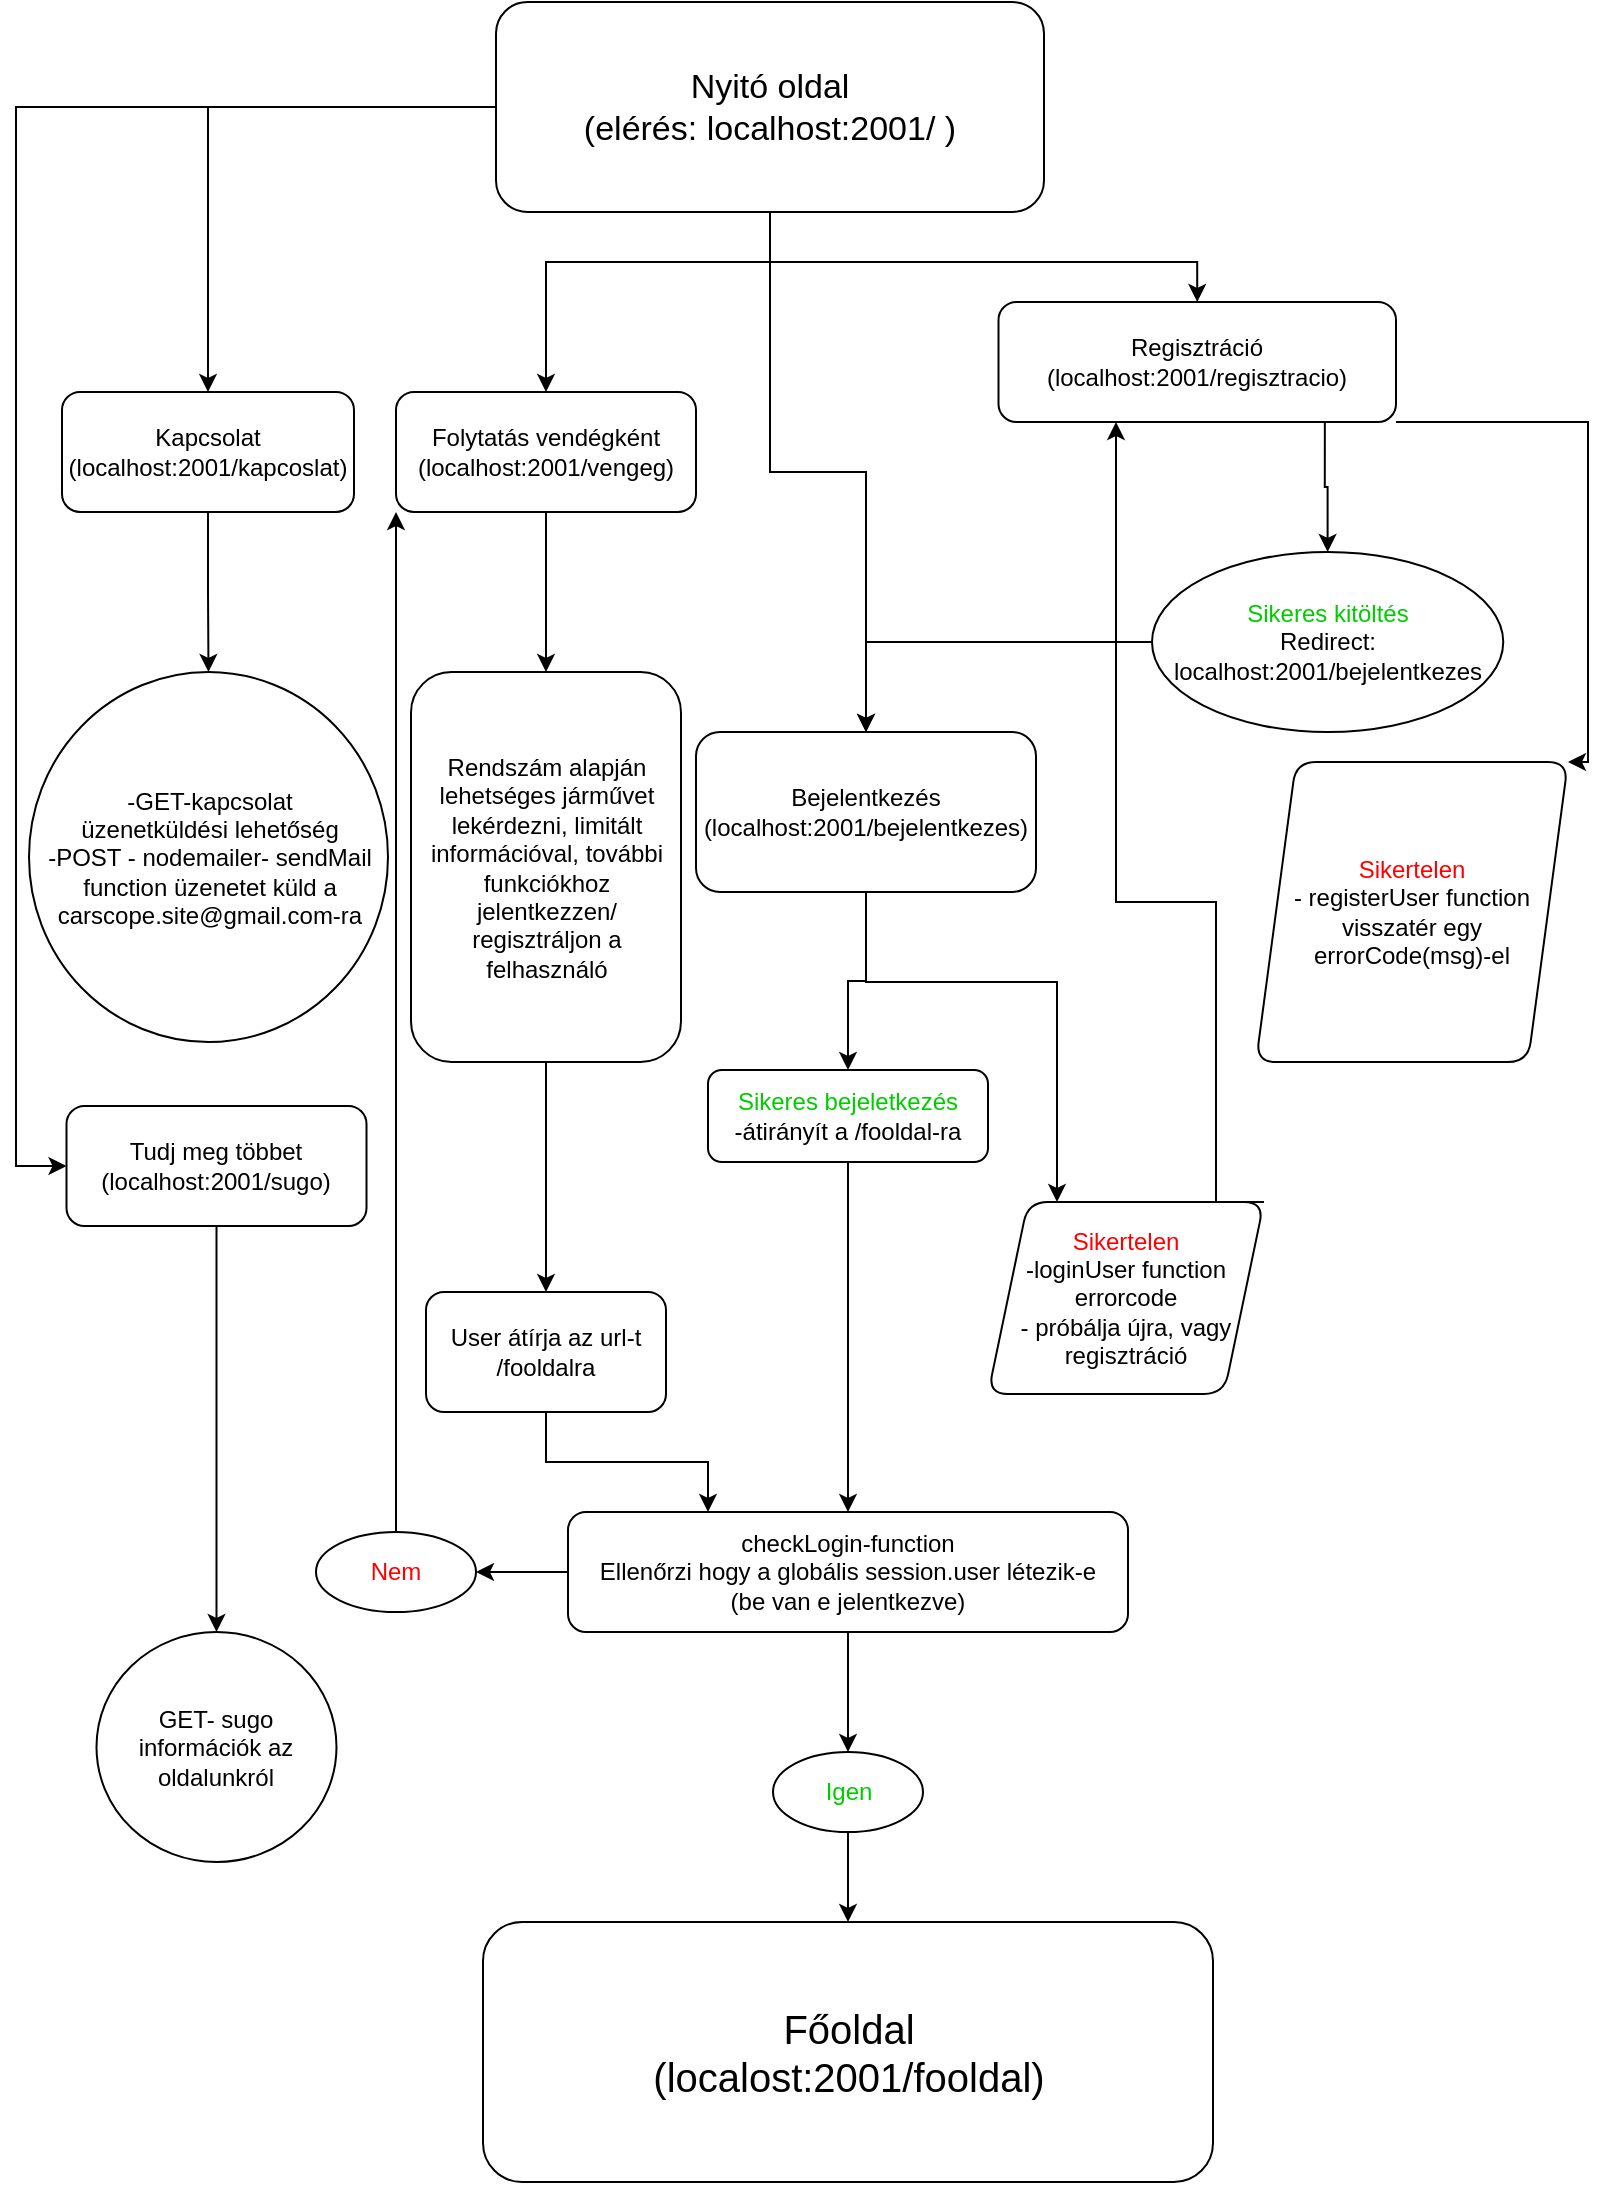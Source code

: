 <mxfile version="17.2.4" type="device"><diagram id="YvRU7J22Ib_CGNg3H0rv" name="Page-1"><mxGraphModel dx="2064" dy="690" grid="1" gridSize="10" guides="1" tooltips="1" connect="1" arrows="1" fold="1" page="1" pageScale="1" pageWidth="827" pageHeight="1169" math="0" shadow="0"><root><mxCell id="0"/><mxCell id="1" parent="0"/><mxCell id="DyRhibMBQGO0qN4ikF7b-3" value="" style="edgeStyle=orthogonalEdgeStyle;rounded=0;orthogonalLoop=1;jettySize=auto;html=1;" parent="1" source="DyRhibMBQGO0qN4ikF7b-1" target="DyRhibMBQGO0qN4ikF7b-2" edge="1"><mxGeometry relative="1" as="geometry"><Array as="points"><mxPoint x="-330" y="73"/></Array></mxGeometry></mxCell><mxCell id="DyRhibMBQGO0qN4ikF7b-5" value="" style="edgeStyle=orthogonalEdgeStyle;rounded=0;orthogonalLoop=1;jettySize=auto;html=1;" parent="1" source="DyRhibMBQGO0qN4ikF7b-1" target="DyRhibMBQGO0qN4ikF7b-4" edge="1"><mxGeometry relative="1" as="geometry"/></mxCell><mxCell id="DyRhibMBQGO0qN4ikF7b-12" value="" style="edgeStyle=orthogonalEdgeStyle;rounded=0;orthogonalLoop=1;jettySize=auto;html=1;" parent="1" source="DyRhibMBQGO0qN4ikF7b-1" target="DyRhibMBQGO0qN4ikF7b-11" edge="1"><mxGeometry relative="1" as="geometry"/></mxCell><mxCell id="DyRhibMBQGO0qN4ikF7b-14" style="edgeStyle=orthogonalEdgeStyle;rounded=0;orthogonalLoop=1;jettySize=auto;html=1;entryX=0.5;entryY=0;entryDx=0;entryDy=0;" parent="1" source="DyRhibMBQGO0qN4ikF7b-1" target="DyRhibMBQGO0qN4ikF7b-13" edge="1"><mxGeometry relative="1" as="geometry"><Array as="points"><mxPoint x="47" y="150"/><mxPoint x="261" y="150"/></Array></mxGeometry></mxCell><mxCell id="LrvbVWTqdYPYK3BJXQVI-4" value="" style="edgeStyle=orthogonalEdgeStyle;rounded=0;orthogonalLoop=1;jettySize=auto;html=1;" parent="1" source="DyRhibMBQGO0qN4ikF7b-1" target="LrvbVWTqdYPYK3BJXQVI-3" edge="1"><mxGeometry relative="1" as="geometry"><Array as="points"><mxPoint x="47" y="150"/><mxPoint x="-65" y="150"/></Array></mxGeometry></mxCell><mxCell id="DyRhibMBQGO0qN4ikF7b-1" value="&lt;font style=&quot;font-size: 17px&quot;&gt;Nyitó oldal&lt;br&gt;(elérés: localhost:2001/ )&lt;/font&gt;" style="rounded=1;whiteSpace=wrap;html=1;" parent="1" vertex="1"><mxGeometry x="-90" y="20" width="274" height="105" as="geometry"/></mxCell><mxCell id="DyRhibMBQGO0qN4ikF7b-7" value="" style="edgeStyle=orthogonalEdgeStyle;rounded=0;orthogonalLoop=1;jettySize=auto;html=1;" parent="1" source="DyRhibMBQGO0qN4ikF7b-2" target="DyRhibMBQGO0qN4ikF7b-6" edge="1"><mxGeometry relative="1" as="geometry"/></mxCell><mxCell id="DyRhibMBQGO0qN4ikF7b-2" value="Tudj meg többet&lt;br&gt;(localhost:2001/sugo)" style="whiteSpace=wrap;html=1;rounded=1;" parent="1" vertex="1"><mxGeometry x="-304.75" y="572" width="150" height="60" as="geometry"/></mxCell><mxCell id="DyRhibMBQGO0qN4ikF7b-9" value="" style="edgeStyle=orthogonalEdgeStyle;rounded=0;orthogonalLoop=1;jettySize=auto;html=1;" parent="1" source="DyRhibMBQGO0qN4ikF7b-4" target="DyRhibMBQGO0qN4ikF7b-8" edge="1"><mxGeometry relative="1" as="geometry"/></mxCell><mxCell id="DyRhibMBQGO0qN4ikF7b-4" value="Kapcsolat&lt;br&gt;(localhost:2001/kapcoslat)" style="whiteSpace=wrap;html=1;rounded=1;" parent="1" vertex="1"><mxGeometry x="-307" y="215" width="146" height="60" as="geometry"/></mxCell><mxCell id="DyRhibMBQGO0qN4ikF7b-6" value="GET- sugo&lt;br&gt;információk az oldalunkról" style="ellipse;whiteSpace=wrap;html=1;rounded=1;" parent="1" vertex="1"><mxGeometry x="-289.75" y="835" width="120" height="115" as="geometry"/></mxCell><mxCell id="DyRhibMBQGO0qN4ikF7b-8" value="-GET-kapcsolat&lt;br&gt;üzenetküldési lehetőség&lt;br&gt;-POST - nodemailer- sendMail function üzenetet küld a carscope.site@gmail.com-ra" style="ellipse;whiteSpace=wrap;html=1;rounded=1;" parent="1" vertex="1"><mxGeometry x="-323.5" y="355" width="179.5" height="185" as="geometry"/></mxCell><mxCell id="DyRhibMBQGO0qN4ikF7b-18" value="" style="edgeStyle=orthogonalEdgeStyle;rounded=0;orthogonalLoop=1;jettySize=auto;html=1;entryX=0.25;entryY=0;entryDx=0;entryDy=0;" parent="1" source="DyRhibMBQGO0qN4ikF7b-11" target="DyRhibMBQGO0qN4ikF7b-17" edge="1"><mxGeometry relative="1" as="geometry"><Array as="points"><mxPoint x="95" y="510"/><mxPoint x="191" y="510"/></Array></mxGeometry></mxCell><mxCell id="OdHHifBQiDSsUHuixPMB-3" style="edgeStyle=orthogonalEdgeStyle;rounded=0;orthogonalLoop=1;jettySize=auto;html=1;exitX=0.5;exitY=1;exitDx=0;exitDy=0;entryX=0.5;entryY=0;entryDx=0;entryDy=0;" parent="1" source="DyRhibMBQGO0qN4ikF7b-11" target="I_3d1M7UOcHfBAq7iM_r-3" edge="1"><mxGeometry relative="1" as="geometry"/></mxCell><mxCell id="DyRhibMBQGO0qN4ikF7b-11" value="Bejelentkezés&lt;br&gt;(localhost:2001/bejelentkezes)" style="whiteSpace=wrap;html=1;rounded=1;" parent="1" vertex="1"><mxGeometry x="10" y="385" width="170" height="80" as="geometry"/></mxCell><mxCell id="DyRhibMBQGO0qN4ikF7b-22" value="" style="edgeStyle=orthogonalEdgeStyle;rounded=0;orthogonalLoop=1;jettySize=auto;html=1;exitX=0.821;exitY=1.009;exitDx=0;exitDy=0;exitPerimeter=0;" parent="1" source="DyRhibMBQGO0qN4ikF7b-13" target="DyRhibMBQGO0qN4ikF7b-21" edge="1"><mxGeometry relative="1" as="geometry"/></mxCell><mxCell id="OdHHifBQiDSsUHuixPMB-2" style="edgeStyle=orthogonalEdgeStyle;rounded=0;orthogonalLoop=1;jettySize=auto;html=1;exitX=1;exitY=1;exitDx=0;exitDy=0;entryX=1;entryY=0;entryDx=0;entryDy=0;" parent="1" source="DyRhibMBQGO0qN4ikF7b-13" target="I_3d1M7UOcHfBAq7iM_r-5" edge="1"><mxGeometry relative="1" as="geometry"><Array as="points"><mxPoint x="456" y="230"/></Array></mxGeometry></mxCell><mxCell id="DyRhibMBQGO0qN4ikF7b-13" value="Regisztráció&lt;br&gt;(localhost:2001/regisztracio)" style="whiteSpace=wrap;html=1;rounded=1;" parent="1" vertex="1"><mxGeometry x="161.25" y="170" width="198.75" height="60" as="geometry"/></mxCell><mxCell id="LrvbVWTqdYPYK3BJXQVI-1" style="edgeStyle=orthogonalEdgeStyle;rounded=0;orthogonalLoop=1;jettySize=auto;html=1;exitX=1;exitY=0;exitDx=0;exitDy=0;" parent="1" source="DyRhibMBQGO0qN4ikF7b-17" target="DyRhibMBQGO0qN4ikF7b-13" edge="1"><mxGeometry relative="1" as="geometry"><Array as="points"><mxPoint x="270" y="620"/><mxPoint x="270" y="470"/><mxPoint x="220" y="470"/></Array></mxGeometry></mxCell><mxCell id="DyRhibMBQGO0qN4ikF7b-17" value="&lt;font color=&quot;#ff0000&quot;&gt;Sikertelen&lt;/font&gt;&lt;br&gt;-loginUser function&lt;br&gt;errorcode &lt;br&gt;- próbálja újra, vagy regisztráció" style="shape=parallelogram;perimeter=parallelogramPerimeter;whiteSpace=wrap;html=1;fixedSize=1;rounded=1;" parent="1" vertex="1"><mxGeometry x="156" y="620" width="138" height="96" as="geometry"/></mxCell><mxCell id="LrvbVWTqdYPYK3BJXQVI-13" value="" style="edgeStyle=orthogonalEdgeStyle;rounded=0;orthogonalLoop=1;jettySize=auto;html=1;" parent="1" source="DyRhibMBQGO0qN4ikF7b-19" target="LrvbVWTqdYPYK3BJXQVI-12" edge="1"><mxGeometry relative="1" as="geometry"/></mxCell><mxCell id="LrvbVWTqdYPYK3BJXQVI-16" value="" style="edgeStyle=orthogonalEdgeStyle;rounded=0;orthogonalLoop=1;jettySize=auto;html=1;" parent="1" source="DyRhibMBQGO0qN4ikF7b-19" target="LrvbVWTqdYPYK3BJXQVI-15" edge="1"><mxGeometry relative="1" as="geometry"/></mxCell><mxCell id="DyRhibMBQGO0qN4ikF7b-19" value="checkLogin-function&lt;br&gt;Ellenőrzi hogy a globális session.user létezik-e&lt;br&gt;(be van e jelentkezve)" style="rounded=1;whiteSpace=wrap;html=1;" parent="1" vertex="1"><mxGeometry x="-54" y="775" width="280" height="60" as="geometry"/></mxCell><mxCell id="I_3d1M7UOcHfBAq7iM_r-1" style="edgeStyle=orthogonalEdgeStyle;rounded=0;orthogonalLoop=1;jettySize=auto;html=1;entryX=0.5;entryY=0;entryDx=0;entryDy=0;" parent="1" source="DyRhibMBQGO0qN4ikF7b-21" target="DyRhibMBQGO0qN4ikF7b-11" edge="1"><mxGeometry relative="1" as="geometry"/></mxCell><mxCell id="DyRhibMBQGO0qN4ikF7b-21" value="&lt;font color=&quot;#00cc00&quot;&gt;Sikeres kitöltés&lt;br&gt;&lt;/font&gt;Redirect: localhost:2001/bejelentkezes" style="ellipse;whiteSpace=wrap;html=1;rounded=1;" parent="1" vertex="1"><mxGeometry x="238" y="295" width="175.63" height="90" as="geometry"/></mxCell><mxCell id="DyRhibMBQGO0qN4ikF7b-28" value="" style="shape=image;html=1;verticalAlign=top;verticalLabelPosition=bottom;labelBackgroundColor=#ffffff;imageAspect=0;aspect=fixed;image=https://cdn0.iconfinder.com/data/icons/heroicons-ui/24/icon-repeat-128.png" parent="1" vertex="1"><mxGeometry x="220" y="585" width="30" height="30" as="geometry"/></mxCell><mxCell id="I_3d1M7UOcHfBAq7iM_r-4" value="" style="edgeStyle=orthogonalEdgeStyle;rounded=0;orthogonalLoop=1;jettySize=auto;html=1;" parent="1" source="I_3d1M7UOcHfBAq7iM_r-3" target="DyRhibMBQGO0qN4ikF7b-19" edge="1"><mxGeometry relative="1" as="geometry"/></mxCell><mxCell id="I_3d1M7UOcHfBAq7iM_r-3" value="&lt;font color=&quot;#00cc00&quot;&gt;Sikeres bejeletkezés&lt;br&gt;&lt;/font&gt;-átirányít a /fooldal-ra" style="rounded=1;whiteSpace=wrap;html=1;" parent="1" vertex="1"><mxGeometry x="16" y="554" width="140" height="46" as="geometry"/></mxCell><mxCell id="I_3d1M7UOcHfBAq7iM_r-5" value="&lt;font color=&quot;#ff0000&quot;&gt;Sikertelen&lt;/font&gt;&lt;br&gt;- registerUser function visszatér egy errorCode(msg)-el" style="shape=parallelogram;perimeter=parallelogramPerimeter;whiteSpace=wrap;html=1;fixedSize=1;rounded=1;" parent="1" vertex="1"><mxGeometry x="290" y="400" width="156" height="150" as="geometry"/></mxCell><mxCell id="LrvbVWTqdYPYK3BJXQVI-6" value="" style="edgeStyle=orthogonalEdgeStyle;rounded=0;orthogonalLoop=1;jettySize=auto;html=1;" parent="1" source="LrvbVWTqdYPYK3BJXQVI-3" target="LrvbVWTqdYPYK3BJXQVI-5" edge="1"><mxGeometry relative="1" as="geometry"/></mxCell><mxCell id="LrvbVWTqdYPYK3BJXQVI-3" value="Folytatás vendégként&lt;br&gt;(localhost:2001/vengeg)" style="whiteSpace=wrap;html=1;rounded=1;" parent="1" vertex="1"><mxGeometry x="-140" y="215" width="150" height="60" as="geometry"/></mxCell><mxCell id="LrvbVWTqdYPYK3BJXQVI-10" value="" style="edgeStyle=orthogonalEdgeStyle;rounded=0;orthogonalLoop=1;jettySize=auto;html=1;" parent="1" source="LrvbVWTqdYPYK3BJXQVI-5" target="LrvbVWTqdYPYK3BJXQVI-9" edge="1"><mxGeometry relative="1" as="geometry"/></mxCell><mxCell id="LrvbVWTqdYPYK3BJXQVI-5" value="Rendszám alapján lehetséges járművet lekérdezni, limitált információval, további funkciókhoz jelentkezzen/ regisztráljon a felhasználó" style="whiteSpace=wrap;html=1;rounded=1;" parent="1" vertex="1"><mxGeometry x="-132.5" y="355" width="135" height="195" as="geometry"/></mxCell><mxCell id="LrvbVWTqdYPYK3BJXQVI-11" style="edgeStyle=orthogonalEdgeStyle;rounded=0;orthogonalLoop=1;jettySize=auto;html=1;entryX=0.25;entryY=0;entryDx=0;entryDy=0;" parent="1" source="LrvbVWTqdYPYK3BJXQVI-9" target="DyRhibMBQGO0qN4ikF7b-19" edge="1"><mxGeometry relative="1" as="geometry"/></mxCell><mxCell id="LrvbVWTqdYPYK3BJXQVI-9" value="User átírja az url-t&lt;br&gt;/fooldalra" style="whiteSpace=wrap;html=1;rounded=1;" parent="1" vertex="1"><mxGeometry x="-125" y="665" width="120" height="60" as="geometry"/></mxCell><mxCell id="LrvbVWTqdYPYK3BJXQVI-14" style="edgeStyle=orthogonalEdgeStyle;rounded=0;orthogonalLoop=1;jettySize=auto;html=1;entryX=0;entryY=1;entryDx=0;entryDy=0;" parent="1" source="LrvbVWTqdYPYK3BJXQVI-12" target="LrvbVWTqdYPYK3BJXQVI-3" edge="1"><mxGeometry relative="1" as="geometry"><Array as="points"><mxPoint x="-140" y="530"/><mxPoint x="-140" y="530"/></Array></mxGeometry></mxCell><mxCell id="LrvbVWTqdYPYK3BJXQVI-12" value="&lt;font color=&quot;#ff0000&quot;&gt;Nem&lt;/font&gt;" style="ellipse;whiteSpace=wrap;html=1;rounded=1;" parent="1" vertex="1"><mxGeometry x="-180" y="785" width="80" height="40" as="geometry"/></mxCell><mxCell id="LrvbVWTqdYPYK3BJXQVI-18" value="" style="edgeStyle=orthogonalEdgeStyle;rounded=0;orthogonalLoop=1;jettySize=auto;html=1;" parent="1" source="LrvbVWTqdYPYK3BJXQVI-15" target="LrvbVWTqdYPYK3BJXQVI-17" edge="1"><mxGeometry relative="1" as="geometry"/></mxCell><mxCell id="LrvbVWTqdYPYK3BJXQVI-15" value="&lt;font color=&quot;#00cc00&quot;&gt;Igen&lt;/font&gt;" style="ellipse;whiteSpace=wrap;html=1;rounded=1;" parent="1" vertex="1"><mxGeometry x="48.5" y="895" width="75" height="40" as="geometry"/></mxCell><mxCell id="LrvbVWTqdYPYK3BJXQVI-17" value="&lt;font style=&quot;font-size: 20px&quot;&gt;Főoldal&lt;br&gt;(localost:2001/fooldal)&lt;/font&gt;" style="whiteSpace=wrap;html=1;rounded=1;" parent="1" vertex="1"><mxGeometry x="-96.5" y="980" width="365" height="130" as="geometry"/></mxCell></root></mxGraphModel></diagram></mxfile>